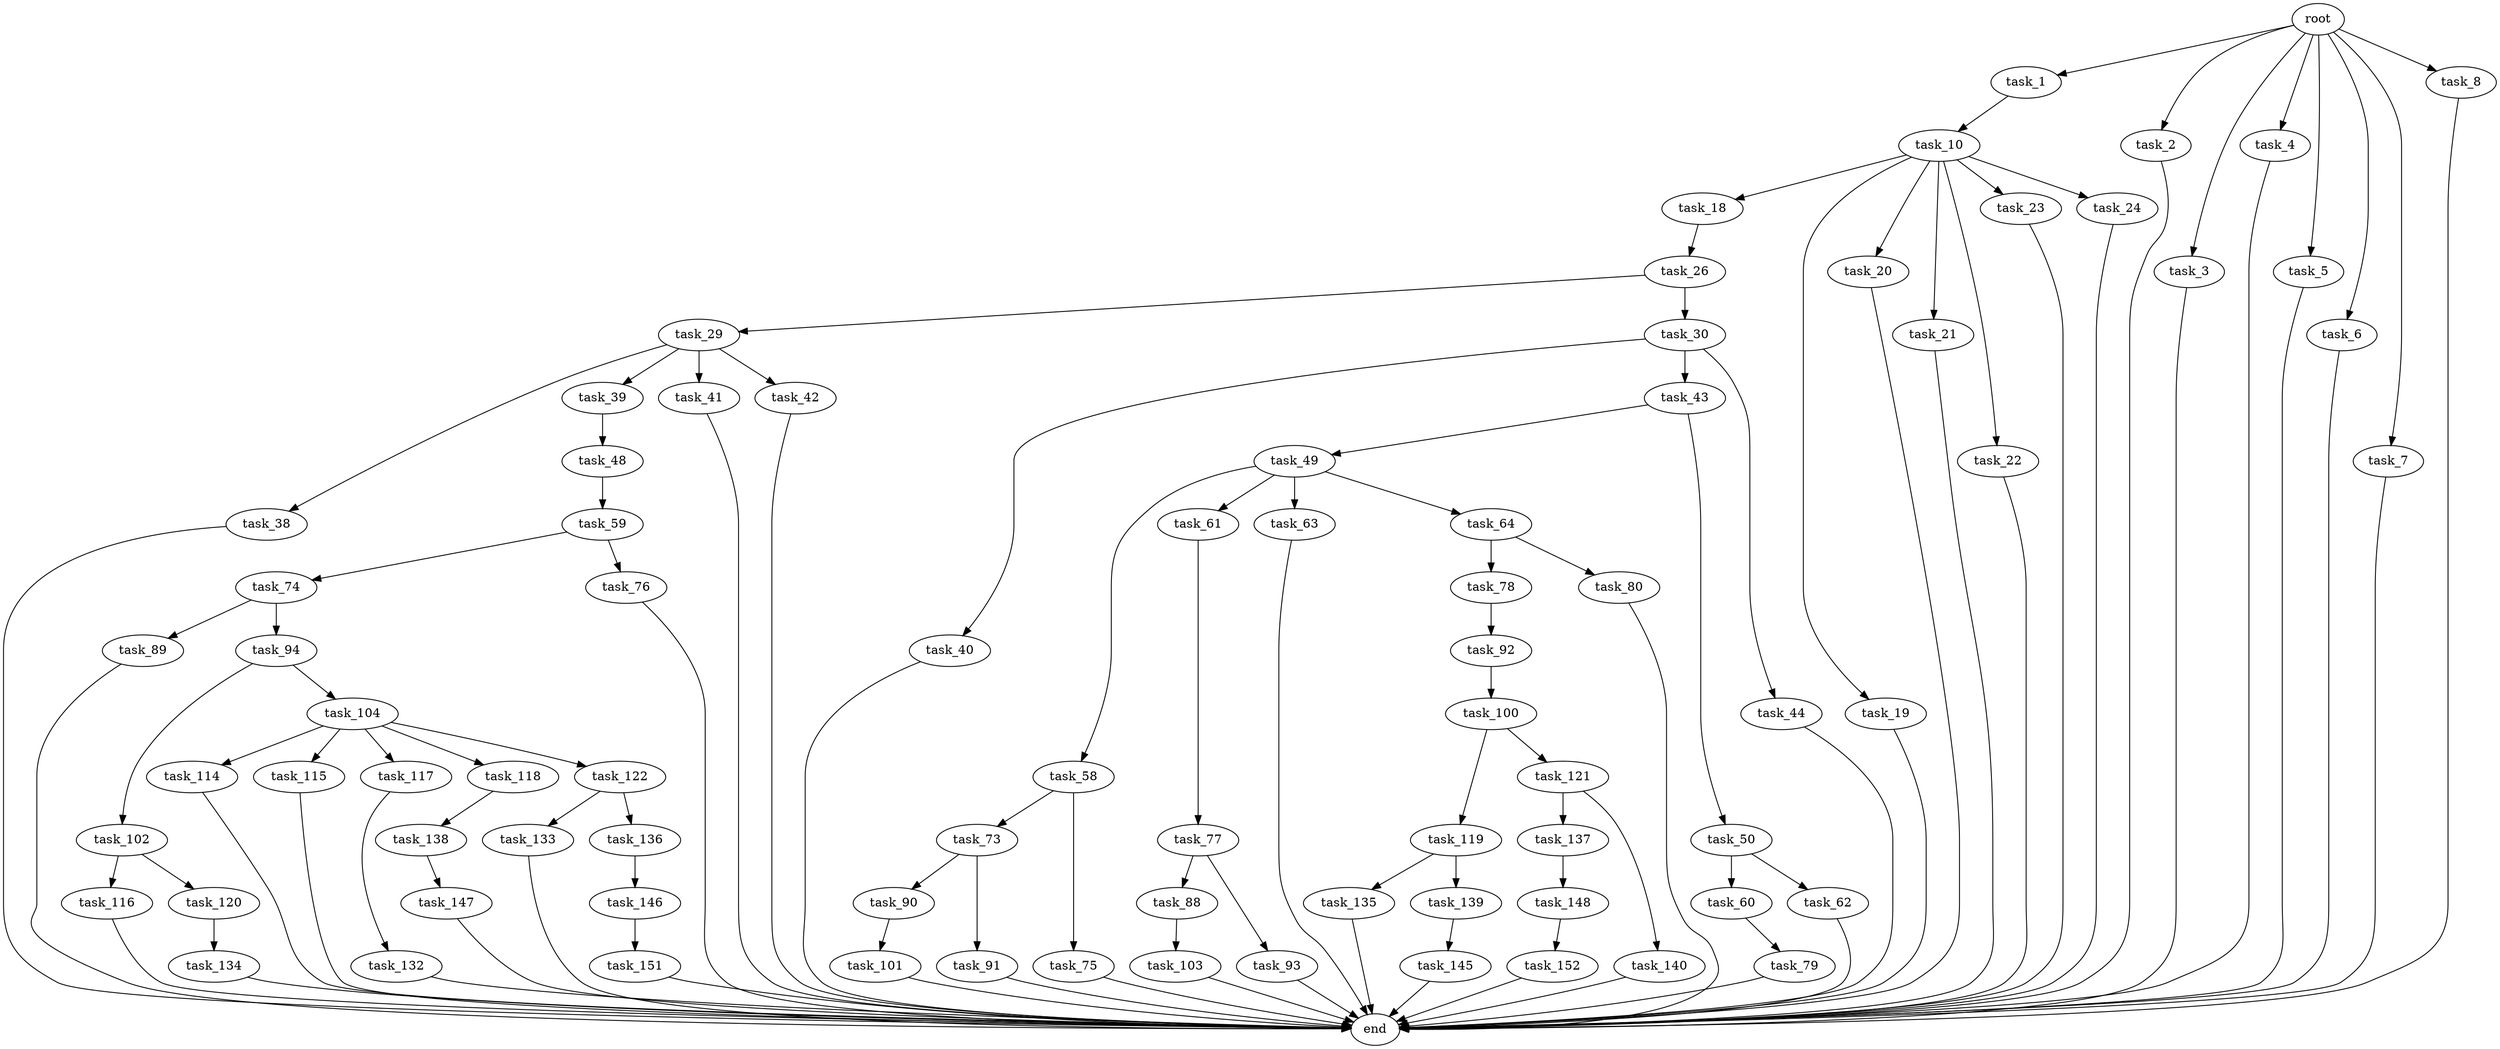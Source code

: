 digraph G {
  root [size="0.000000"];
  task_1 [size="319094359099.000000"];
  task_2 [size="68719476736.000000"];
  task_3 [size="23856093850.000000"];
  task_4 [size="134217728000.000000"];
  task_5 [size="368293445632.000000"];
  task_6 [size="182216925431.000000"];
  task_7 [size="86151434706.000000"];
  task_8 [size="486042017602.000000"];
  task_10 [size="28991029248.000000"];
  task_18 [size="141682185401.000000"];
  task_19 [size="231928233984.000000"];
  task_20 [size="68719476736.000000"];
  task_21 [size="44393837258.000000"];
  task_22 [size="52909028403.000000"];
  task_23 [size="8589934592.000000"];
  task_24 [size="213973669440.000000"];
  task_26 [size="1034511344.000000"];
  task_29 [size="5498492462.000000"];
  task_30 [size="279322625397.000000"];
  task_38 [size="439007701735.000000"];
  task_39 [size="21189149503.000000"];
  task_40 [size="21659589450.000000"];
  task_41 [size="4119852158.000000"];
  task_42 [size="2025805645.000000"];
  task_43 [size="438742272386.000000"];
  task_44 [size="782757789696.000000"];
  task_48 [size="229153889932.000000"];
  task_49 [size="132203762610.000000"];
  task_50 [size="22680589004.000000"];
  task_58 [size="193021949814.000000"];
  task_59 [size="30561025192.000000"];
  task_60 [size="7757182273.000000"];
  task_61 [size="27913459278.000000"];
  task_62 [size="31566736544.000000"];
  task_63 [size="195813712442.000000"];
  task_64 [size="134217728000.000000"];
  task_73 [size="782757789696.000000"];
  task_74 [size="362493150821.000000"];
  task_75 [size="134217728000.000000"];
  task_76 [size="19814396891.000000"];
  task_77 [size="25935744402.000000"];
  task_78 [size="68719476736.000000"];
  task_79 [size="134217728000.000000"];
  task_80 [size="68719476736.000000"];
  task_88 [size="429762811.000000"];
  task_89 [size="134217728000.000000"];
  task_90 [size="9928452164.000000"];
  task_91 [size="7905728327.000000"];
  task_92 [size="758479437.000000"];
  task_93 [size="211223484708.000000"];
  task_94 [size="1309234618.000000"];
  task_100 [size="68719476736.000000"];
  task_101 [size="368293445632.000000"];
  task_102 [size="5383774902.000000"];
  task_103 [size="34093343025.000000"];
  task_104 [size="28991029248.000000"];
  task_114 [size="17500165944.000000"];
  task_115 [size="18273108253.000000"];
  task_116 [size="65933685198.000000"];
  task_117 [size="7484458553.000000"];
  task_118 [size="63036135196.000000"];
  task_119 [size="8589934592.000000"];
  task_120 [size="782757789696.000000"];
  task_121 [size="53129317029.000000"];
  task_122 [size="68719476736.000000"];
  task_132 [size="12964996128.000000"];
  task_133 [size="231928233984.000000"];
  task_134 [size="231928233984.000000"];
  task_135 [size="3574476695.000000"];
  task_136 [size="231928233984.000000"];
  task_137 [size="24512980382.000000"];
  task_138 [size="391946660598.000000"];
  task_139 [size="915788096057.000000"];
  task_140 [size="8589934592.000000"];
  task_145 [size="73595668905.000000"];
  task_146 [size="300108467139.000000"];
  task_147 [size="28991029248.000000"];
  task_148 [size="4625447147.000000"];
  task_151 [size="68719476736.000000"];
  task_152 [size="863245179420.000000"];
  end [size="0.000000"];

  root -> task_1 [size="1.000000"];
  root -> task_2 [size="1.000000"];
  root -> task_3 [size="1.000000"];
  root -> task_4 [size="1.000000"];
  root -> task_5 [size="1.000000"];
  root -> task_6 [size="1.000000"];
  root -> task_7 [size="1.000000"];
  root -> task_8 [size="1.000000"];
  task_1 -> task_10 [size="301989888.000000"];
  task_2 -> end [size="1.000000"];
  task_3 -> end [size="1.000000"];
  task_4 -> end [size="1.000000"];
  task_5 -> end [size="1.000000"];
  task_6 -> end [size="1.000000"];
  task_7 -> end [size="1.000000"];
  task_8 -> end [size="1.000000"];
  task_10 -> task_18 [size="75497472.000000"];
  task_10 -> task_19 [size="75497472.000000"];
  task_10 -> task_20 [size="75497472.000000"];
  task_10 -> task_21 [size="75497472.000000"];
  task_10 -> task_22 [size="75497472.000000"];
  task_10 -> task_23 [size="75497472.000000"];
  task_10 -> task_24 [size="75497472.000000"];
  task_18 -> task_26 [size="134217728.000000"];
  task_19 -> end [size="1.000000"];
  task_20 -> end [size="1.000000"];
  task_21 -> end [size="1.000000"];
  task_22 -> end [size="1.000000"];
  task_23 -> end [size="1.000000"];
  task_24 -> end [size="1.000000"];
  task_26 -> task_29 [size="75497472.000000"];
  task_26 -> task_30 [size="75497472.000000"];
  task_29 -> task_38 [size="301989888.000000"];
  task_29 -> task_39 [size="301989888.000000"];
  task_29 -> task_41 [size="301989888.000000"];
  task_29 -> task_42 [size="301989888.000000"];
  task_30 -> task_40 [size="209715200.000000"];
  task_30 -> task_43 [size="209715200.000000"];
  task_30 -> task_44 [size="209715200.000000"];
  task_38 -> end [size="1.000000"];
  task_39 -> task_48 [size="679477248.000000"];
  task_40 -> end [size="1.000000"];
  task_41 -> end [size="1.000000"];
  task_42 -> end [size="1.000000"];
  task_43 -> task_49 [size="301989888.000000"];
  task_43 -> task_50 [size="301989888.000000"];
  task_44 -> end [size="1.000000"];
  task_48 -> task_59 [size="209715200.000000"];
  task_49 -> task_58 [size="209715200.000000"];
  task_49 -> task_61 [size="209715200.000000"];
  task_49 -> task_63 [size="209715200.000000"];
  task_49 -> task_64 [size="209715200.000000"];
  task_50 -> task_60 [size="536870912.000000"];
  task_50 -> task_62 [size="536870912.000000"];
  task_58 -> task_73 [size="411041792.000000"];
  task_58 -> task_75 [size="411041792.000000"];
  task_59 -> task_74 [size="838860800.000000"];
  task_59 -> task_76 [size="838860800.000000"];
  task_60 -> task_79 [size="134217728.000000"];
  task_61 -> task_77 [size="679477248.000000"];
  task_62 -> end [size="1.000000"];
  task_63 -> end [size="1.000000"];
  task_64 -> task_78 [size="209715200.000000"];
  task_64 -> task_80 [size="209715200.000000"];
  task_73 -> task_90 [size="679477248.000000"];
  task_73 -> task_91 [size="679477248.000000"];
  task_74 -> task_89 [size="411041792.000000"];
  task_74 -> task_94 [size="411041792.000000"];
  task_75 -> end [size="1.000000"];
  task_76 -> end [size="1.000000"];
  task_77 -> task_88 [size="134217728.000000"];
  task_77 -> task_93 [size="134217728.000000"];
  task_78 -> task_92 [size="134217728.000000"];
  task_79 -> end [size="1.000000"];
  task_80 -> end [size="1.000000"];
  task_88 -> task_103 [size="33554432.000000"];
  task_89 -> end [size="1.000000"];
  task_90 -> task_101 [size="209715200.000000"];
  task_91 -> end [size="1.000000"];
  task_92 -> task_100 [size="33554432.000000"];
  task_93 -> end [size="1.000000"];
  task_94 -> task_102 [size="33554432.000000"];
  task_94 -> task_104 [size="33554432.000000"];
  task_100 -> task_119 [size="134217728.000000"];
  task_100 -> task_121 [size="134217728.000000"];
  task_101 -> end [size="1.000000"];
  task_102 -> task_116 [size="411041792.000000"];
  task_102 -> task_120 [size="411041792.000000"];
  task_103 -> end [size="1.000000"];
  task_104 -> task_114 [size="75497472.000000"];
  task_104 -> task_115 [size="75497472.000000"];
  task_104 -> task_117 [size="75497472.000000"];
  task_104 -> task_118 [size="75497472.000000"];
  task_104 -> task_122 [size="75497472.000000"];
  task_114 -> end [size="1.000000"];
  task_115 -> end [size="1.000000"];
  task_116 -> end [size="1.000000"];
  task_117 -> task_132 [size="679477248.000000"];
  task_118 -> task_138 [size="75497472.000000"];
  task_119 -> task_135 [size="33554432.000000"];
  task_119 -> task_139 [size="33554432.000000"];
  task_120 -> task_134 [size="679477248.000000"];
  task_121 -> task_137 [size="838860800.000000"];
  task_121 -> task_140 [size="838860800.000000"];
  task_122 -> task_133 [size="134217728.000000"];
  task_122 -> task_136 [size="134217728.000000"];
  task_132 -> end [size="1.000000"];
  task_133 -> end [size="1.000000"];
  task_134 -> end [size="1.000000"];
  task_135 -> end [size="1.000000"];
  task_136 -> task_146 [size="301989888.000000"];
  task_137 -> task_148 [size="838860800.000000"];
  task_138 -> task_147 [size="536870912.000000"];
  task_139 -> task_145 [size="679477248.000000"];
  task_140 -> end [size="1.000000"];
  task_145 -> end [size="1.000000"];
  task_146 -> task_151 [size="209715200.000000"];
  task_147 -> end [size="1.000000"];
  task_148 -> task_152 [size="209715200.000000"];
  task_151 -> end [size="1.000000"];
  task_152 -> end [size="1.000000"];
}
